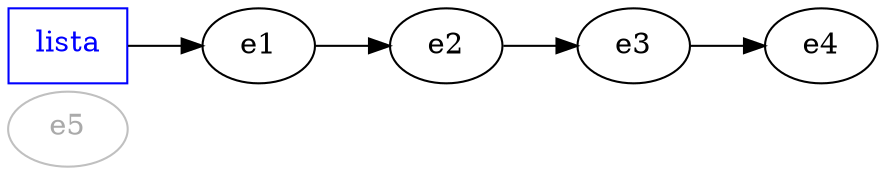 digraph structs {
    nodesep=.05;
    rankdir=LR;
    
    lista [label=< <font color="#0000ff">lista</font> > color=blue shape=rectangle]
    e1 -> e2 -> e3 -> e4

    lista -> e1

    e5 [label=< <font color="#aaaaaa">e5</font> > color=grey]
    lista -> e5 [style=invis constraint=false]

}
